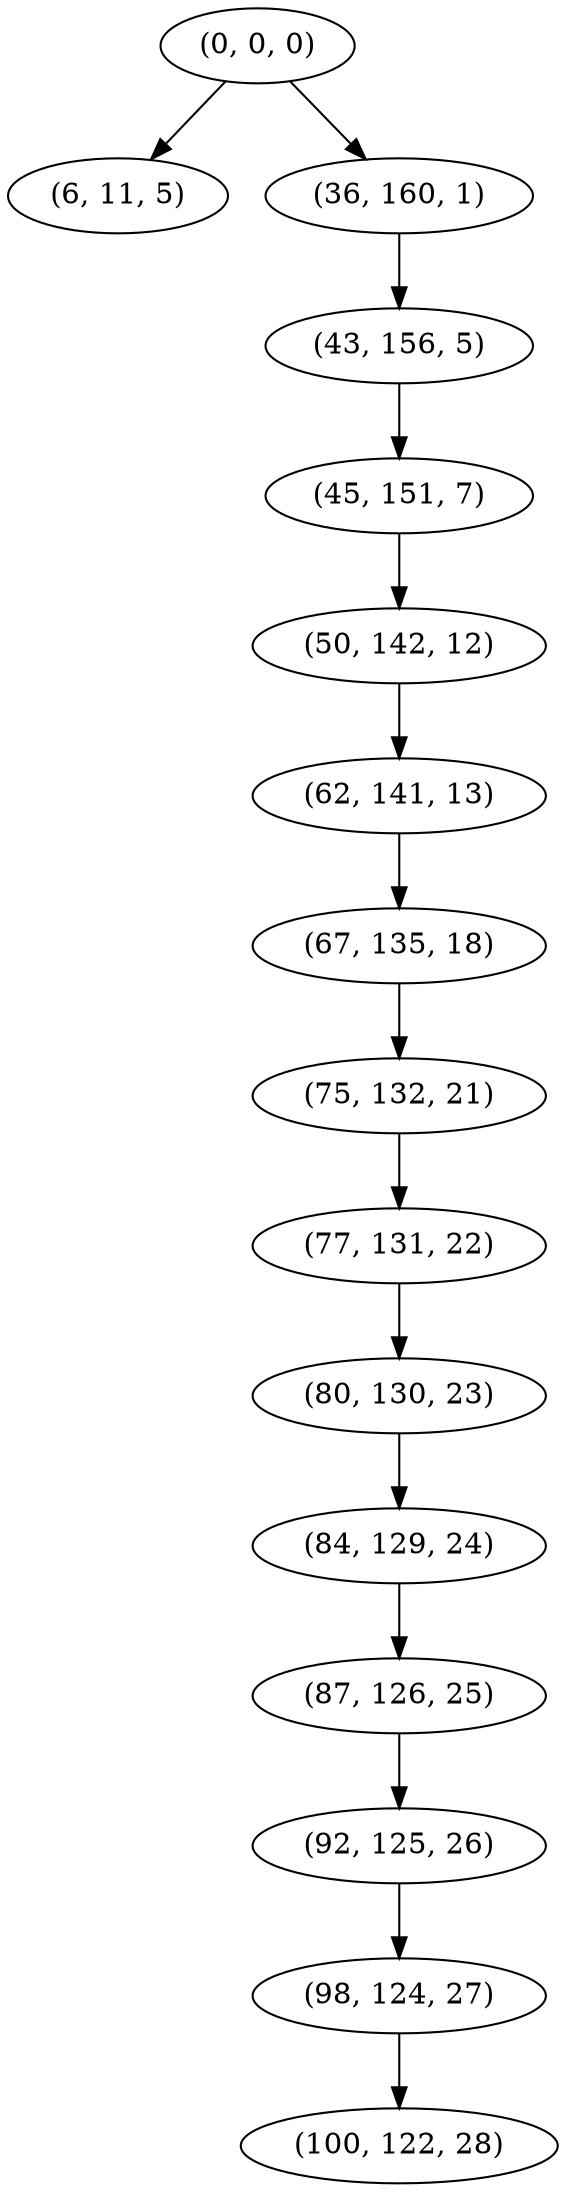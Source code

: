 digraph tree {
    "(0, 0, 0)";
    "(6, 11, 5)";
    "(36, 160, 1)";
    "(43, 156, 5)";
    "(45, 151, 7)";
    "(50, 142, 12)";
    "(62, 141, 13)";
    "(67, 135, 18)";
    "(75, 132, 21)";
    "(77, 131, 22)";
    "(80, 130, 23)";
    "(84, 129, 24)";
    "(87, 126, 25)";
    "(92, 125, 26)";
    "(98, 124, 27)";
    "(100, 122, 28)";
    "(0, 0, 0)" -> "(6, 11, 5)";
    "(0, 0, 0)" -> "(36, 160, 1)";
    "(36, 160, 1)" -> "(43, 156, 5)";
    "(43, 156, 5)" -> "(45, 151, 7)";
    "(45, 151, 7)" -> "(50, 142, 12)";
    "(50, 142, 12)" -> "(62, 141, 13)";
    "(62, 141, 13)" -> "(67, 135, 18)";
    "(67, 135, 18)" -> "(75, 132, 21)";
    "(75, 132, 21)" -> "(77, 131, 22)";
    "(77, 131, 22)" -> "(80, 130, 23)";
    "(80, 130, 23)" -> "(84, 129, 24)";
    "(84, 129, 24)" -> "(87, 126, 25)";
    "(87, 126, 25)" -> "(92, 125, 26)";
    "(92, 125, 26)" -> "(98, 124, 27)";
    "(98, 124, 27)" -> "(100, 122, 28)";
}
